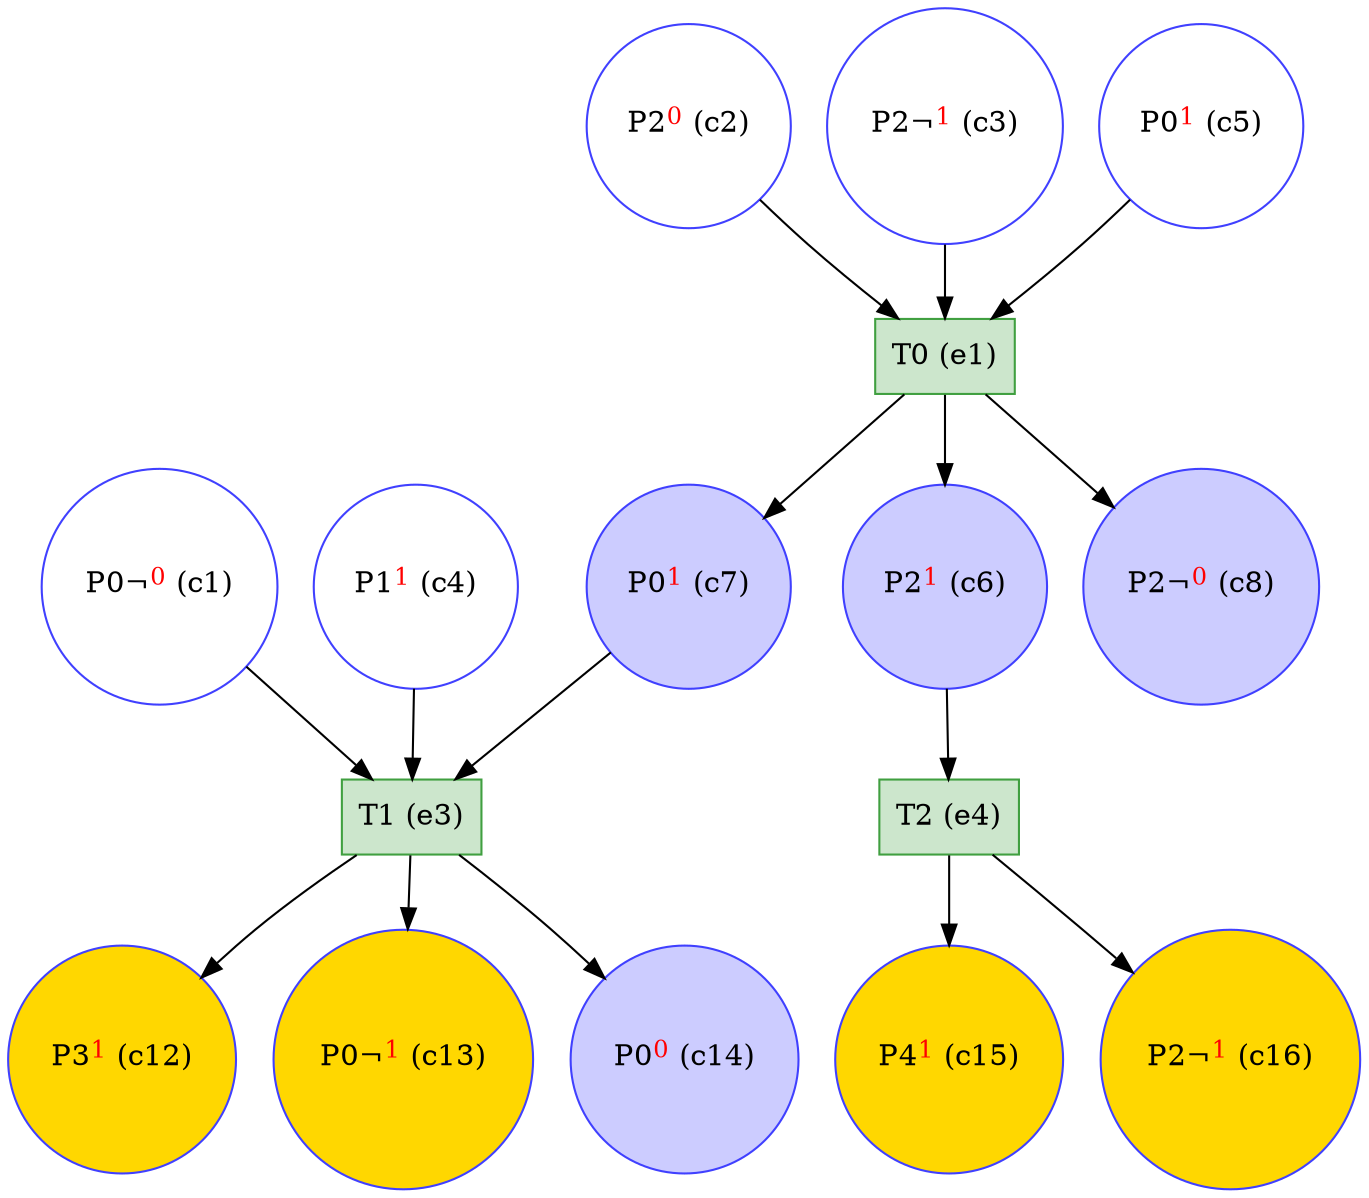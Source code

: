 digraph test {
  c1 -> e3;
  c2 -> e1;
  c3 -> e1;
  c4 -> e3;
  c5 -> e1;
  e1 -> c6;
  c6 -> e4;
  e1 -> c7;
  c7 -> e3;
  e1 -> c8;
  e3 -> c12;
  e3 -> c13;
  e3 -> c14;
  e4 -> c15;
  e4 -> c16;
  c1 [color="#4040ff" fillcolor="transparent" label= <P0¬<FONT COLOR="red"><SUP>0</SUP></FONT>&nbsp;(c1)> shape=circle style=filled];
  c2 [color="#4040ff" fillcolor="transparent" label= <P2<FONT COLOR="red"><SUP>0</SUP></FONT>&nbsp;(c2)> shape=circle style=filled];
  c3 [color="#4040ff" fillcolor="transparent" label= <P2¬<FONT COLOR="red"><SUP>1</SUP></FONT>&nbsp;(c3)> shape=circle style=filled];
  c4 [color="#4040ff" fillcolor="transparent" label= <P1<FONT COLOR="red"><SUP>1</SUP></FONT>&nbsp;(c4)> shape=circle style=filled];
  c5 [color="#4040ff" fillcolor="transparent" label= <P0<FONT COLOR="red"><SUP>1</SUP></FONT>&nbsp;(c5)> shape=circle style=filled];
  c6 [color="#4040ff" fillcolor="#ccccff" label= <P2<FONT COLOR="red"><SUP>1</SUP></FONT>&nbsp;(c6)> shape=circle style=filled];
  c7 [color="#4040ff" fillcolor="#ccccff" label= <P0<FONT COLOR="red"><SUP>1</SUP></FONT>&nbsp;(c7)> shape=circle style=filled];
  c8 [color="#4040ff" fillcolor="#ccccff" label= <P2¬<FONT COLOR="red"><SUP>0</SUP></FONT>&nbsp;(c8)> shape=circle style=filled];
  c12 [color="#4040ff" fillcolor="gold" label= <P3<FONT COLOR="red"><SUP>1</SUP></FONT>&nbsp;(c12)> shape=circle style=filled];
  c13 [color="#4040ff" fillcolor="gold" label= <P0¬<FONT COLOR="red"><SUP>1</SUP></FONT>&nbsp;(c13)> shape=circle style=filled];
  c14 [color="#4040ff" fillcolor="#ccccff" label= <P0<FONT COLOR="red"><SUP>0</SUP></FONT>&nbsp;(c14)> shape=circle style=filled];
  c15 [color="#4040ff" fillcolor="gold" label= <P4<FONT COLOR="red"><SUP>1</SUP></FONT>&nbsp;(c15)> shape=circle style=filled];
  c16 [color="#4040ff" fillcolor="gold" label= <P2¬<FONT COLOR="red"><SUP>1</SUP></FONT>&nbsp;(c16)> shape=circle style=filled];
  e1 [color="#409f40" fillcolor="#cce6cc" label="T0 (e1)" shape=box style=filled];
  e3 [color="#409f40" fillcolor="#cce6cc" label="T1 (e3)" shape=box style=filled];
  e4 [color="#409f40" fillcolor="#cce6cc" label="T2 (e4)" shape=box style=filled];
}
